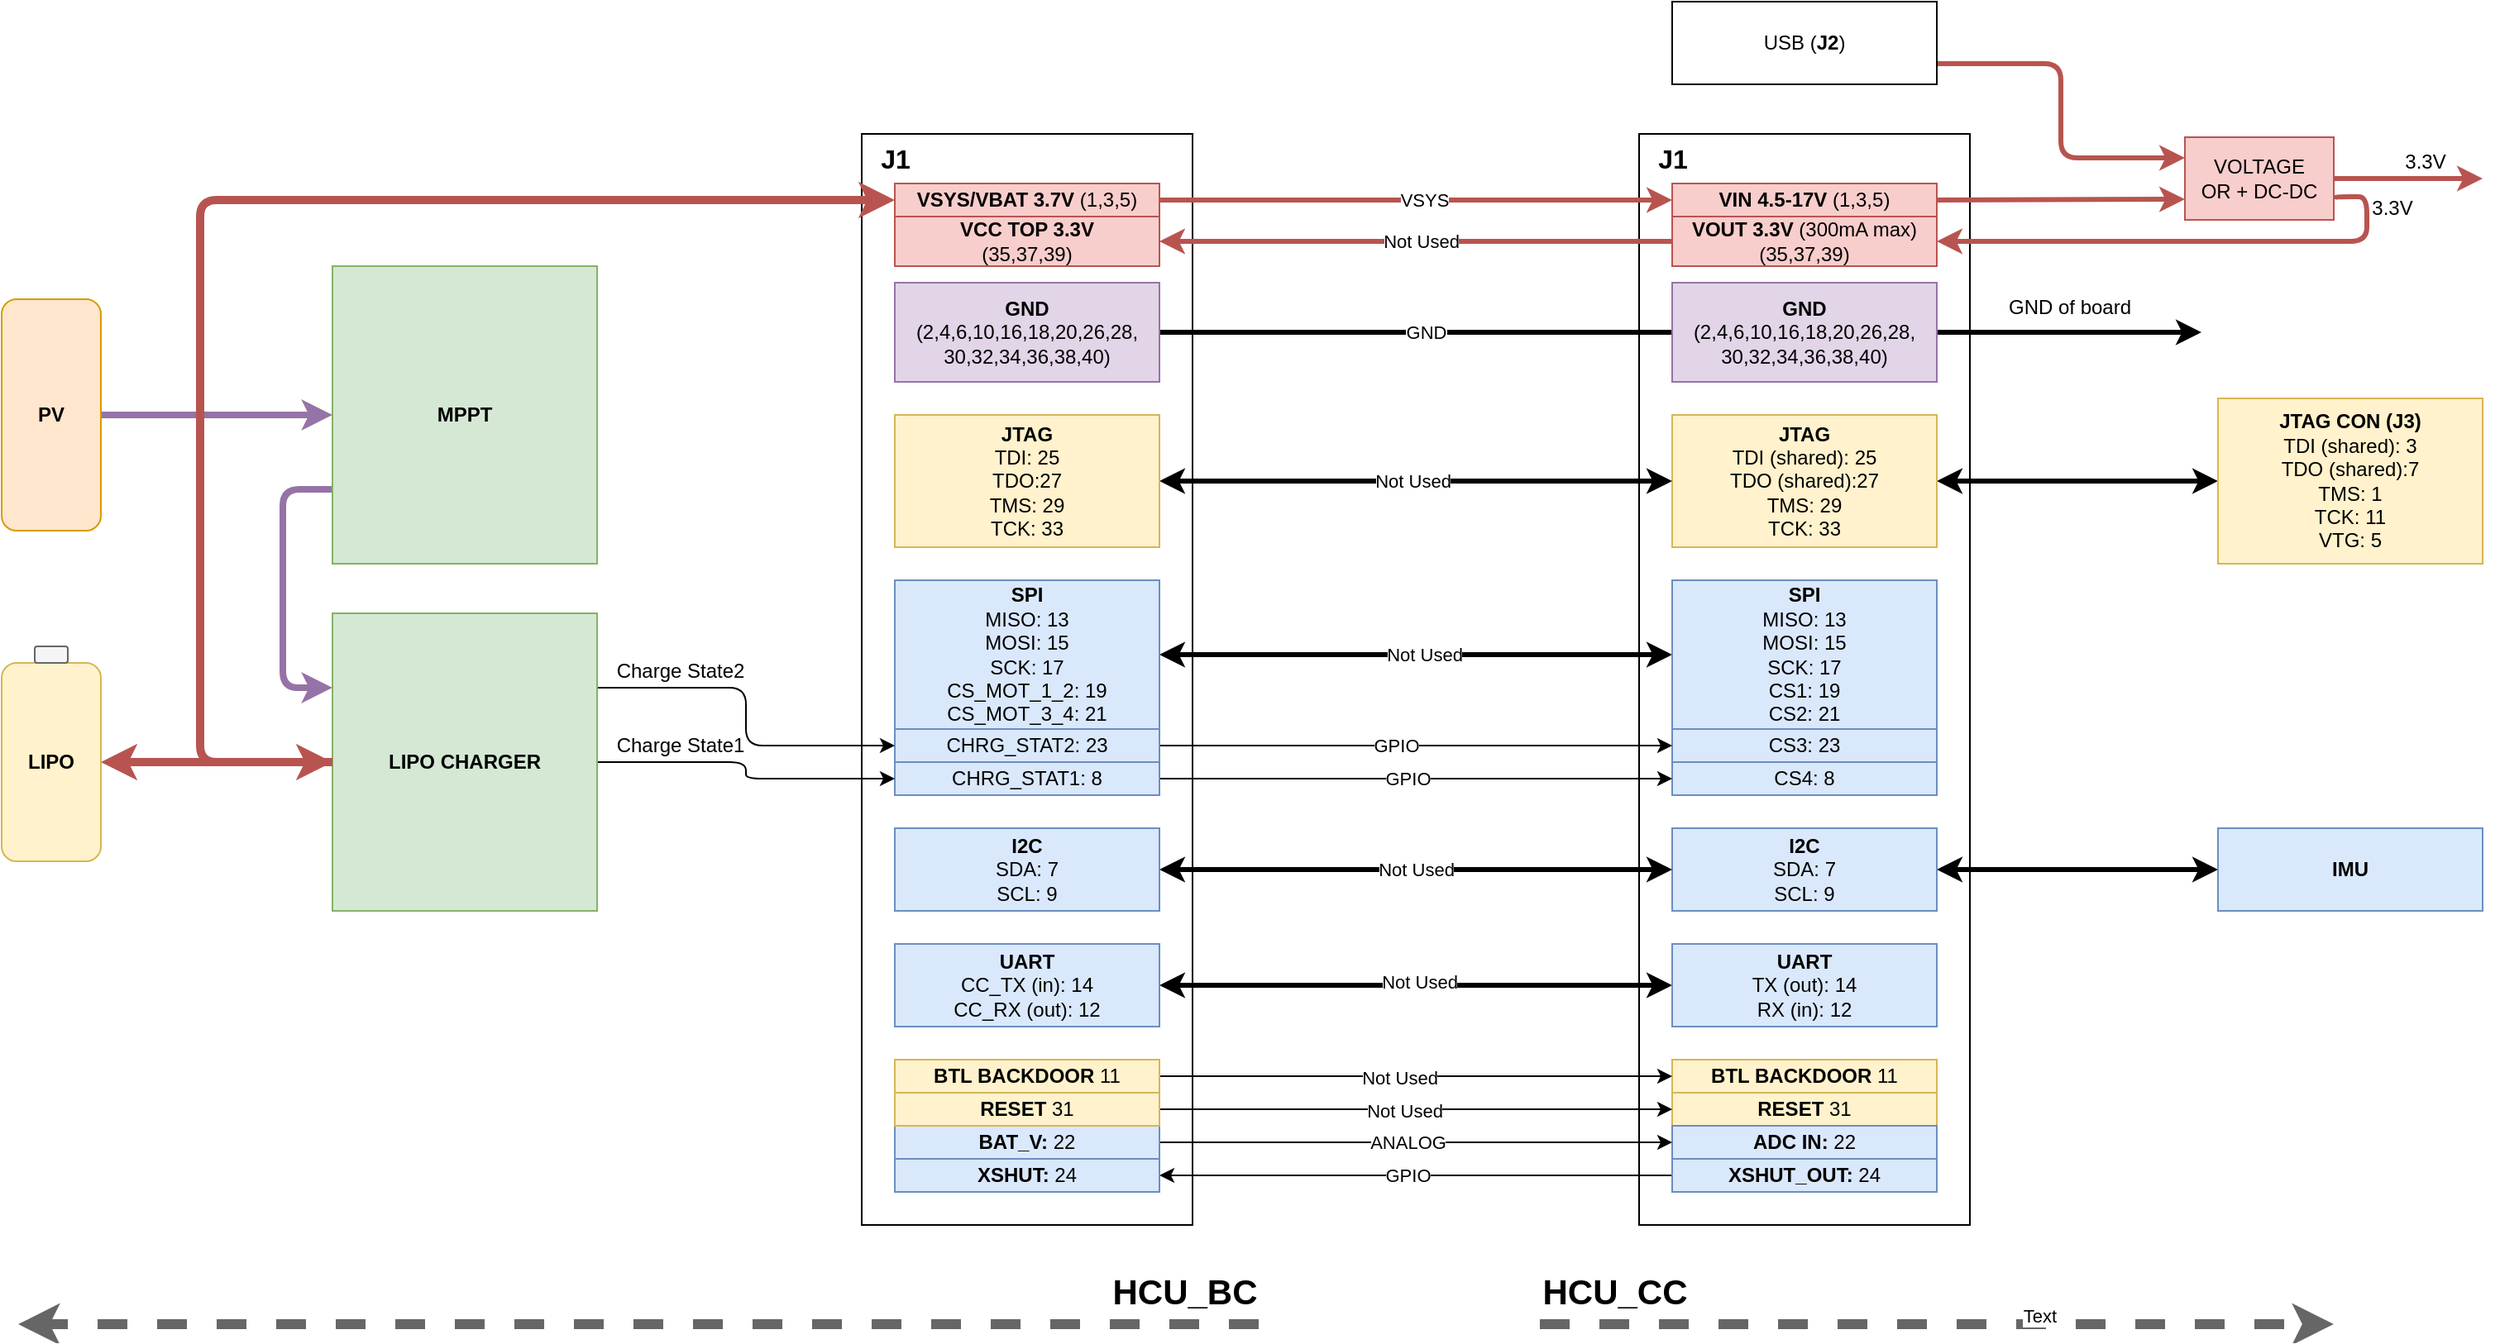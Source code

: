 <mxfile version="24.5.3" type="device">
  <diagram name="HCUCC-HCUBC" id="T5z2ARAD1wq3U_Uc1T8T">
    <mxGraphModel dx="3070" dy="1496" grid="1" gridSize="10" guides="1" tooltips="1" connect="1" arrows="1" fold="1" page="1" pageScale="1" pageWidth="850" pageHeight="1100" math="0" shadow="0">
      <root>
        <mxCell id="0" />
        <mxCell id="1" parent="0" />
        <mxCell id="5J5AWuTOcwmvuOkOpKkV-28" value="" style="rounded=0;whiteSpace=wrap;html=1;" parent="1" vertex="1">
          <mxGeometry x="-140" y="90" width="200" height="660" as="geometry" />
        </mxCell>
        <mxCell id="5J5AWuTOcwmvuOkOpKkV-1" value="" style="rounded=0;whiteSpace=wrap;html=1;" parent="1" vertex="1">
          <mxGeometry x="330" y="90" width="200" height="660" as="geometry" />
        </mxCell>
        <mxCell id="5J5AWuTOcwmvuOkOpKkV-6" style="edgeStyle=orthogonalEdgeStyle;rounded=0;orthogonalLoop=1;jettySize=auto;html=1;exitX=1;exitY=0.5;exitDx=0;exitDy=0;entryX=0;entryY=0.75;entryDx=0;entryDy=0;fillColor=#f8cecc;strokeColor=#b85450;strokeWidth=3;" parent="1" source="5J5AWuTOcwmvuOkOpKkV-2" target="5J5AWuTOcwmvuOkOpKkV-3" edge="1">
          <mxGeometry relative="1" as="geometry">
            <mxPoint x="630" y="140" as="targetPoint" />
            <Array as="points">
              <mxPoint x="660" y="130" />
            </Array>
          </mxGeometry>
        </mxCell>
        <mxCell id="5J5AWuTOcwmvuOkOpKkV-2" value="&lt;b&gt;VIN 4.5-17V&lt;/b&gt; (1,3,5)" style="rounded=0;whiteSpace=wrap;html=1;fillColor=#f8cecc;strokeColor=#b85450;" parent="1" vertex="1">
          <mxGeometry x="350" y="120" width="160" height="20" as="geometry" />
        </mxCell>
        <mxCell id="5J5AWuTOcwmvuOkOpKkV-7" style="edgeStyle=orthogonalEdgeStyle;rounded=0;orthogonalLoop=1;jettySize=auto;html=1;exitX=1;exitY=0.5;exitDx=0;exitDy=0;fillColor=#f8cecc;strokeColor=#b85450;strokeWidth=3;" parent="1" source="5J5AWuTOcwmvuOkOpKkV-3" edge="1">
          <mxGeometry relative="1" as="geometry">
            <mxPoint x="840" y="117" as="targetPoint" />
          </mxGeometry>
        </mxCell>
        <mxCell id="5J5AWuTOcwmvuOkOpKkV-9" style="edgeStyle=orthogonalEdgeStyle;rounded=1;orthogonalLoop=1;jettySize=auto;html=1;exitX=1;exitY=0.75;exitDx=0;exitDy=0;entryX=1;entryY=0.5;entryDx=0;entryDy=0;fillColor=#f8cecc;strokeColor=#b85450;strokeWidth=3;" parent="1" source="5J5AWuTOcwmvuOkOpKkV-3" target="5J5AWuTOcwmvuOkOpKkV-10" edge="1">
          <mxGeometry relative="1" as="geometry">
            <mxPoint x="660" y="180" as="targetPoint" />
            <Array as="points">
              <mxPoint x="770" y="128" />
              <mxPoint x="770" y="155" />
            </Array>
          </mxGeometry>
        </mxCell>
        <mxCell id="5J5AWuTOcwmvuOkOpKkV-3" value="VOLTAGE&lt;br&gt;OR + DC-DC" style="rounded=0;whiteSpace=wrap;html=1;fillColor=#f8cecc;strokeColor=#b85450;" parent="1" vertex="1">
          <mxGeometry x="660" y="92" width="90" height="50" as="geometry" />
        </mxCell>
        <mxCell id="5J5AWuTOcwmvuOkOpKkV-5" style="edgeStyle=orthogonalEdgeStyle;rounded=1;orthogonalLoop=1;jettySize=auto;html=1;exitX=1;exitY=0.75;exitDx=0;exitDy=0;entryX=0;entryY=0.25;entryDx=0;entryDy=0;fillColor=#f8cecc;strokeColor=#b85450;strokeWidth=3;" parent="1" source="5J5AWuTOcwmvuOkOpKkV-4" target="5J5AWuTOcwmvuOkOpKkV-3" edge="1">
          <mxGeometry relative="1" as="geometry" />
        </mxCell>
        <mxCell id="5J5AWuTOcwmvuOkOpKkV-4" value="USB (&lt;b&gt;J2&lt;/b&gt;)" style="rounded=0;whiteSpace=wrap;html=1;" parent="1" vertex="1">
          <mxGeometry x="350" y="10" width="160" height="50" as="geometry" />
        </mxCell>
        <mxCell id="5J5AWuTOcwmvuOkOpKkV-8" value="3.3V" style="text;html=1;align=center;verticalAlign=middle;resizable=0;points=[];autosize=1;strokeColor=none;fillColor=none;" parent="1" vertex="1">
          <mxGeometry x="780" y="92" width="50" height="30" as="geometry" />
        </mxCell>
        <mxCell id="5J5AWuTOcwmvuOkOpKkV-36" style="edgeStyle=orthogonalEdgeStyle;rounded=0;orthogonalLoop=1;jettySize=auto;html=1;exitX=0;exitY=0.5;exitDx=0;exitDy=0;entryX=1;entryY=0.5;entryDx=0;entryDy=0;fillColor=#f8cecc;strokeColor=#b85450;strokeWidth=3;" parent="1" source="5J5AWuTOcwmvuOkOpKkV-10" target="5J5AWuTOcwmvuOkOpKkV-31" edge="1">
          <mxGeometry relative="1" as="geometry" />
        </mxCell>
        <mxCell id="5J5AWuTOcwmvuOkOpKkV-40" value="Not Used" style="edgeLabel;html=1;align=center;verticalAlign=middle;resizable=0;points=[];" parent="5J5AWuTOcwmvuOkOpKkV-36" vertex="1" connectable="0">
          <mxGeometry x="-0.018" y="2" relative="1" as="geometry">
            <mxPoint y="-2" as="offset" />
          </mxGeometry>
        </mxCell>
        <mxCell id="5J5AWuTOcwmvuOkOpKkV-10" value="&lt;b&gt;VOUT 3.3V&lt;/b&gt; (300mA max)&lt;br&gt;(35,37,39)" style="rounded=0;whiteSpace=wrap;html=1;fillColor=#f8cecc;strokeColor=#b85450;" parent="1" vertex="1">
          <mxGeometry x="350" y="140" width="160" height="30" as="geometry" />
        </mxCell>
        <mxCell id="5J5AWuTOcwmvuOkOpKkV-11" value="3.3V" style="text;html=1;align=center;verticalAlign=middle;resizable=0;points=[];autosize=1;strokeColor=none;fillColor=none;" parent="1" vertex="1">
          <mxGeometry x="760" y="120" width="50" height="30" as="geometry" />
        </mxCell>
        <mxCell id="5J5AWuTOcwmvuOkOpKkV-13" style="edgeStyle=orthogonalEdgeStyle;rounded=0;orthogonalLoop=1;jettySize=auto;html=1;exitX=1;exitY=0.5;exitDx=0;exitDy=0;strokeWidth=3;" parent="1" source="5J5AWuTOcwmvuOkOpKkV-12" edge="1">
          <mxGeometry relative="1" as="geometry">
            <mxPoint x="670" y="210" as="targetPoint" />
          </mxGeometry>
        </mxCell>
        <mxCell id="5J5AWuTOcwmvuOkOpKkV-42" style="edgeStyle=orthogonalEdgeStyle;rounded=0;orthogonalLoop=1;jettySize=auto;html=1;exitX=0;exitY=0.5;exitDx=0;exitDy=0;entryX=1;entryY=0.5;entryDx=0;entryDy=0;endArrow=none;endFill=0;strokeWidth=3;" parent="1" source="5J5AWuTOcwmvuOkOpKkV-12" target="5J5AWuTOcwmvuOkOpKkV-41" edge="1">
          <mxGeometry relative="1" as="geometry" />
        </mxCell>
        <mxCell id="5J5AWuTOcwmvuOkOpKkV-43" value="GND" style="edgeLabel;html=1;align=center;verticalAlign=middle;resizable=0;points=[];" parent="5J5AWuTOcwmvuOkOpKkV-42" vertex="1" connectable="0">
          <mxGeometry x="0.274" y="-4" relative="1" as="geometry">
            <mxPoint x="48" y="4" as="offset" />
          </mxGeometry>
        </mxCell>
        <mxCell id="5J5AWuTOcwmvuOkOpKkV-12" value="&lt;b&gt;GND&lt;/b&gt;&lt;br&gt;(2,4,6,10,16,18,20,26,28,&lt;br&gt;30,32,34,36,38,40)" style="rounded=0;whiteSpace=wrap;html=1;fillColor=#e1d5e7;strokeColor=#9673a6;" parent="1" vertex="1">
          <mxGeometry x="350" y="180" width="160" height="60" as="geometry" />
        </mxCell>
        <mxCell id="5J5AWuTOcwmvuOkOpKkV-14" value="GND of board" style="text;html=1;align=center;verticalAlign=middle;resizable=0;points=[];autosize=1;strokeColor=none;fillColor=none;" parent="1" vertex="1">
          <mxGeometry x="540" y="180" width="100" height="30" as="geometry" />
        </mxCell>
        <mxCell id="5J5AWuTOcwmvuOkOpKkV-25" style="edgeStyle=orthogonalEdgeStyle;rounded=0;orthogonalLoop=1;jettySize=auto;html=1;exitX=1;exitY=0.5;exitDx=0;exitDy=0;entryX=0;entryY=0.5;entryDx=0;entryDy=0;startArrow=classic;startFill=1;strokeWidth=3;" parent="1" source="5J5AWuTOcwmvuOkOpKkV-15" target="5J5AWuTOcwmvuOkOpKkV-23" edge="1">
          <mxGeometry relative="1" as="geometry" />
        </mxCell>
        <mxCell id="5J5AWuTOcwmvuOkOpKkV-15" value="&lt;b&gt;JTAG&lt;/b&gt;&lt;br&gt;TDI (shared): 25&lt;br&gt;TDO (shared):27&lt;br&gt;TMS: 29&lt;br&gt;TCK: 33" style="rounded=0;whiteSpace=wrap;html=1;fillColor=#fff2cc;strokeColor=#d6b656;" parent="1" vertex="1">
          <mxGeometry x="350" y="260" width="160" height="80" as="geometry" />
        </mxCell>
        <mxCell id="5J5AWuTOcwmvuOkOpKkV-51" style="edgeStyle=orthogonalEdgeStyle;rounded=0;orthogonalLoop=1;jettySize=auto;html=1;exitX=0;exitY=0.5;exitDx=0;exitDy=0;entryX=1;entryY=0.5;entryDx=0;entryDy=0;startArrow=classic;startFill=1;strokeWidth=3;" parent="1" source="5J5AWuTOcwmvuOkOpKkV-16" target="5J5AWuTOcwmvuOkOpKkV-47" edge="1">
          <mxGeometry relative="1" as="geometry" />
        </mxCell>
        <mxCell id="W7AmAQE3_NizHvJbt0U--8" value="Not Used" style="edgeLabel;html=1;align=center;verticalAlign=middle;resizable=0;points=[];" vertex="1" connectable="0" parent="5J5AWuTOcwmvuOkOpKkV-51">
          <mxGeometry x="-0.03" y="-4" relative="1" as="geometry">
            <mxPoint y="4" as="offset" />
          </mxGeometry>
        </mxCell>
        <mxCell id="5J5AWuTOcwmvuOkOpKkV-16" value="&lt;b&gt;SPI&lt;/b&gt;&lt;br&gt;MISO: 13&lt;br&gt;MOSI: 15&lt;br&gt;SCK: 17&lt;br&gt;CS1: 19&lt;br&gt;CS2: 21" style="rounded=0;whiteSpace=wrap;html=1;fillColor=#dae8fc;strokeColor=#6c8ebf;" parent="1" vertex="1">
          <mxGeometry x="350" y="360" width="160" height="90" as="geometry" />
        </mxCell>
        <mxCell id="5J5AWuTOcwmvuOkOpKkV-78" style="edgeStyle=orthogonalEdgeStyle;rounded=0;orthogonalLoop=1;jettySize=auto;html=1;exitX=1;exitY=0.5;exitDx=0;exitDy=0;entryX=0;entryY=0.5;entryDx=0;entryDy=0;startArrow=classic;startFill=1;strokeWidth=3;" parent="1" source="5J5AWuTOcwmvuOkOpKkV-17" target="5J5AWuTOcwmvuOkOpKkV-77" edge="1">
          <mxGeometry relative="1" as="geometry" />
        </mxCell>
        <mxCell id="5J5AWuTOcwmvuOkOpKkV-17" value="&lt;b&gt;I2C&lt;/b&gt;&lt;br&gt;SDA: 7&lt;br&gt;SCL: 9" style="rounded=0;whiteSpace=wrap;html=1;fillColor=#dae8fc;strokeColor=#6c8ebf;" parent="1" vertex="1">
          <mxGeometry x="350" y="510" width="160" height="50" as="geometry" />
        </mxCell>
        <mxCell id="5J5AWuTOcwmvuOkOpKkV-72" style="edgeStyle=orthogonalEdgeStyle;rounded=0;orthogonalLoop=1;jettySize=auto;html=1;exitX=0;exitY=0.5;exitDx=0;exitDy=0;entryX=1;entryY=0.5;entryDx=0;entryDy=0;startArrow=classic;startFill=1;strokeWidth=3;" parent="1" source="5J5AWuTOcwmvuOkOpKkV-18" target="5J5AWuTOcwmvuOkOpKkV-71" edge="1">
          <mxGeometry relative="1" as="geometry" />
        </mxCell>
        <mxCell id="W7AmAQE3_NizHvJbt0U--14" value="Not Used" style="edgeLabel;html=1;align=center;verticalAlign=middle;resizable=0;points=[];" vertex="1" connectable="0" parent="5J5AWuTOcwmvuOkOpKkV-72">
          <mxGeometry x="-0.013" y="-2" relative="1" as="geometry">
            <mxPoint as="offset" />
          </mxGeometry>
        </mxCell>
        <mxCell id="5J5AWuTOcwmvuOkOpKkV-18" value="&lt;b&gt;UART&lt;/b&gt;&lt;br&gt;TX (out): 14&lt;br&gt;RX (in): 12" style="rounded=0;whiteSpace=wrap;html=1;fillColor=#dae8fc;strokeColor=#6c8ebf;" parent="1" vertex="1">
          <mxGeometry x="350" y="580" width="160" height="50" as="geometry" />
        </mxCell>
        <mxCell id="5J5AWuTOcwmvuOkOpKkV-19" value="&lt;b&gt;BTL BACKDOOR&lt;/b&gt; 11" style="rounded=0;whiteSpace=wrap;html=1;fillColor=#fff2cc;strokeColor=#d6b656;" parent="1" vertex="1">
          <mxGeometry x="350" y="650" width="160" height="20" as="geometry" />
        </mxCell>
        <mxCell id="5J5AWuTOcwmvuOkOpKkV-20" value="&lt;b&gt;RESET&lt;/b&gt; 31" style="rounded=0;whiteSpace=wrap;html=1;fillColor=#fff2cc;strokeColor=#d6b656;" parent="1" vertex="1">
          <mxGeometry x="350" y="670" width="160" height="20" as="geometry" />
        </mxCell>
        <mxCell id="5J5AWuTOcwmvuOkOpKkV-21" value="&lt;b&gt;ADC IN: &lt;/b&gt;22" style="rounded=0;whiteSpace=wrap;html=1;fillColor=#dae8fc;strokeColor=#6c8ebf;" parent="1" vertex="1">
          <mxGeometry x="350" y="690" width="160" height="20" as="geometry" />
        </mxCell>
        <mxCell id="5J5AWuTOcwmvuOkOpKkV-63" style="edgeStyle=orthogonalEdgeStyle;rounded=0;orthogonalLoop=1;jettySize=auto;html=1;exitX=0;exitY=0.5;exitDx=0;exitDy=0;entryX=1;entryY=0.5;entryDx=0;entryDy=0;" parent="1" source="5J5AWuTOcwmvuOkOpKkV-22" target="5J5AWuTOcwmvuOkOpKkV-59" edge="1">
          <mxGeometry relative="1" as="geometry" />
        </mxCell>
        <mxCell id="W7AmAQE3_NizHvJbt0U--7" value="GPIO" style="edgeLabel;html=1;align=center;verticalAlign=middle;resizable=0;points=[];" vertex="1" connectable="0" parent="5J5AWuTOcwmvuOkOpKkV-63">
          <mxGeometry x="-0.058" y="1" relative="1" as="geometry">
            <mxPoint x="-14" y="-1" as="offset" />
          </mxGeometry>
        </mxCell>
        <mxCell id="5J5AWuTOcwmvuOkOpKkV-22" value="&lt;b&gt;XSHUT_OUT: &lt;/b&gt;24" style="rounded=0;whiteSpace=wrap;html=1;fillColor=#dae8fc;strokeColor=#6c8ebf;" parent="1" vertex="1">
          <mxGeometry x="350" y="710" width="160" height="20" as="geometry" />
        </mxCell>
        <mxCell id="5J5AWuTOcwmvuOkOpKkV-23" value="&lt;b&gt;JTAG CON (J3)&lt;/b&gt;&lt;br&gt;TDI (shared): 3&lt;br&gt;TDO (shared):7&lt;br&gt;TMS: 1&lt;br&gt;TCK: 11&lt;br&gt;VTG: 5" style="rounded=0;whiteSpace=wrap;html=1;fillColor=#fff2cc;strokeColor=#d6b656;" parent="1" vertex="1">
          <mxGeometry x="680" y="250" width="160" height="100" as="geometry" />
        </mxCell>
        <mxCell id="5J5AWuTOcwmvuOkOpKkV-24" value="J1" style="text;html=1;align=center;verticalAlign=middle;resizable=0;points=[];autosize=1;strokeColor=none;fillColor=none;fontStyle=1;fontSize=16;" parent="1" vertex="1">
          <mxGeometry x="330" y="90" width="40" height="30" as="geometry" />
        </mxCell>
        <mxCell id="5J5AWuTOcwmvuOkOpKkV-29" value="J1" style="text;html=1;align=center;verticalAlign=middle;resizable=0;points=[];autosize=1;strokeColor=none;fillColor=none;fontStyle=1;fontSize=16;" parent="1" vertex="1">
          <mxGeometry x="-140" y="90" width="40" height="30" as="geometry" />
        </mxCell>
        <mxCell id="5J5AWuTOcwmvuOkOpKkV-34" style="edgeStyle=orthogonalEdgeStyle;rounded=0;orthogonalLoop=1;jettySize=auto;html=1;exitX=1;exitY=0.5;exitDx=0;exitDy=0;entryX=0;entryY=0.5;entryDx=0;entryDy=0;fillColor=#f8cecc;strokeColor=#b85450;strokeWidth=3;" parent="1" source="5J5AWuTOcwmvuOkOpKkV-30" target="5J5AWuTOcwmvuOkOpKkV-2" edge="1">
          <mxGeometry relative="1" as="geometry" />
        </mxCell>
        <mxCell id="5J5AWuTOcwmvuOkOpKkV-39" value="VSYS" style="edgeLabel;html=1;align=center;verticalAlign=middle;resizable=0;points=[];" parent="5J5AWuTOcwmvuOkOpKkV-34" vertex="1" connectable="0">
          <mxGeometry x="0.113" y="4" relative="1" as="geometry">
            <mxPoint x="-13" y="4" as="offset" />
          </mxGeometry>
        </mxCell>
        <mxCell id="5J5AWuTOcwmvuOkOpKkV-30" value="&lt;b&gt;VSYS/VBAT 3.7V&lt;/b&gt; (1,3,5)" style="rounded=0;whiteSpace=wrap;html=1;fillColor=#f8cecc;strokeColor=#b85450;" parent="1" vertex="1">
          <mxGeometry x="-120" y="120" width="160" height="20" as="geometry" />
        </mxCell>
        <mxCell id="5J5AWuTOcwmvuOkOpKkV-31" value="&lt;b&gt;VCC TOP 3.3V&lt;/b&gt;&lt;br&gt;(35,37,39)" style="rounded=0;whiteSpace=wrap;html=1;fillColor=#f8cecc;strokeColor=#b85450;" parent="1" vertex="1">
          <mxGeometry x="-120" y="140" width="160" height="30" as="geometry" />
        </mxCell>
        <mxCell id="5J5AWuTOcwmvuOkOpKkV-41" value="&lt;b&gt;GND&lt;/b&gt;&lt;br&gt;(2,4,6,10,16,18,20,26,28,&lt;br&gt;30,32,34,36,38,40)" style="rounded=0;whiteSpace=wrap;html=1;fillColor=#e1d5e7;strokeColor=#9673a6;" parent="1" vertex="1">
          <mxGeometry x="-120" y="180" width="160" height="60" as="geometry" />
        </mxCell>
        <mxCell id="5J5AWuTOcwmvuOkOpKkV-45" style="edgeStyle=orthogonalEdgeStyle;rounded=0;orthogonalLoop=1;jettySize=auto;html=1;exitX=1;exitY=0.5;exitDx=0;exitDy=0;entryX=0;entryY=0.5;entryDx=0;entryDy=0;startArrow=classic;startFill=1;strokeWidth=3;" parent="1" source="5J5AWuTOcwmvuOkOpKkV-44" target="5J5AWuTOcwmvuOkOpKkV-15" edge="1">
          <mxGeometry relative="1" as="geometry" />
        </mxCell>
        <mxCell id="5J5AWuTOcwmvuOkOpKkV-70" value="Not Used" style="edgeLabel;html=1;align=center;verticalAlign=middle;resizable=0;points=[];" parent="5J5AWuTOcwmvuOkOpKkV-45" vertex="1" connectable="0">
          <mxGeometry x="-0.016" relative="1" as="geometry">
            <mxPoint as="offset" />
          </mxGeometry>
        </mxCell>
        <mxCell id="5J5AWuTOcwmvuOkOpKkV-44" value="&lt;b&gt;JTAG&lt;/b&gt;&lt;br&gt;TDI: 25&lt;br&gt;TDO:27&lt;br&gt;TMS: 29&lt;br&gt;TCK: 33" style="rounded=0;whiteSpace=wrap;html=1;fillColor=#fff2cc;strokeColor=#d6b656;" parent="1" vertex="1">
          <mxGeometry x="-120" y="260" width="160" height="80" as="geometry" />
        </mxCell>
        <mxCell id="5J5AWuTOcwmvuOkOpKkV-47" value="&lt;b&gt;SPI&lt;/b&gt;&lt;br&gt;MISO: 13&lt;br&gt;MOSI: 15&lt;br&gt;SCK: 17&lt;br&gt;CS_MOT_1_2: 19&lt;br&gt;CS_MOT_3_4: 21" style="rounded=0;whiteSpace=wrap;html=1;fillColor=#dae8fc;strokeColor=#6c8ebf;" parent="1" vertex="1">
          <mxGeometry x="-120" y="360" width="160" height="90" as="geometry" />
        </mxCell>
        <mxCell id="5J5AWuTOcwmvuOkOpKkV-49" value="CS3: 23" style="rounded=0;whiteSpace=wrap;html=1;fillColor=#dae8fc;strokeColor=#6c8ebf;" parent="1" vertex="1">
          <mxGeometry x="350" y="450" width="160" height="20" as="geometry" />
        </mxCell>
        <mxCell id="5J5AWuTOcwmvuOkOpKkV-50" value="CS4: 8" style="rounded=0;whiteSpace=wrap;html=1;fillColor=#dae8fc;strokeColor=#6c8ebf;" parent="1" vertex="1">
          <mxGeometry x="350" y="470" width="160" height="20" as="geometry" />
        </mxCell>
        <mxCell id="5J5AWuTOcwmvuOkOpKkV-54" style="edgeStyle=orthogonalEdgeStyle;rounded=0;orthogonalLoop=1;jettySize=auto;html=1;exitX=1;exitY=0.5;exitDx=0;exitDy=0;entryX=0;entryY=0.5;entryDx=0;entryDy=0;" parent="1" source="5J5AWuTOcwmvuOkOpKkV-52" target="5J5AWuTOcwmvuOkOpKkV-49" edge="1">
          <mxGeometry relative="1" as="geometry" />
        </mxCell>
        <mxCell id="5J5AWuTOcwmvuOkOpKkV-67" value="GPIO" style="edgeLabel;html=1;align=center;verticalAlign=middle;resizable=0;points=[];" parent="5J5AWuTOcwmvuOkOpKkV-54" vertex="1" connectable="0">
          <mxGeometry x="-0.077" y="-3" relative="1" as="geometry">
            <mxPoint y="-3" as="offset" />
          </mxGeometry>
        </mxCell>
        <mxCell id="5J5AWuTOcwmvuOkOpKkV-52" value="CHRG_STAT2: 23" style="rounded=0;whiteSpace=wrap;html=1;fillColor=#dae8fc;strokeColor=#6c8ebf;" parent="1" vertex="1">
          <mxGeometry x="-120" y="450" width="160" height="20" as="geometry" />
        </mxCell>
        <mxCell id="5J5AWuTOcwmvuOkOpKkV-55" style="edgeStyle=orthogonalEdgeStyle;rounded=0;orthogonalLoop=1;jettySize=auto;html=1;exitX=1;exitY=0.5;exitDx=0;exitDy=0;entryX=0;entryY=0.5;entryDx=0;entryDy=0;" parent="1" source="5J5AWuTOcwmvuOkOpKkV-53" target="5J5AWuTOcwmvuOkOpKkV-50" edge="1">
          <mxGeometry relative="1" as="geometry" />
        </mxCell>
        <mxCell id="5J5AWuTOcwmvuOkOpKkV-69" value="GPIO" style="edgeLabel;html=1;align=center;verticalAlign=middle;resizable=0;points=[];" parent="5J5AWuTOcwmvuOkOpKkV-55" vertex="1" connectable="0">
          <mxGeometry x="-0.124" y="1" relative="1" as="geometry">
            <mxPoint x="14" y="1" as="offset" />
          </mxGeometry>
        </mxCell>
        <mxCell id="5J5AWuTOcwmvuOkOpKkV-53" value="CHRG_STAT1: 8" style="rounded=0;whiteSpace=wrap;html=1;fillColor=#dae8fc;strokeColor=#6c8ebf;" parent="1" vertex="1">
          <mxGeometry x="-120" y="470" width="160" height="20" as="geometry" />
        </mxCell>
        <mxCell id="5J5AWuTOcwmvuOkOpKkV-57" style="edgeStyle=orthogonalEdgeStyle;rounded=0;orthogonalLoop=1;jettySize=auto;html=1;exitX=1;exitY=0.5;exitDx=0;exitDy=0;entryX=0;entryY=0.5;entryDx=0;entryDy=0;startArrow=classic;startFill=1;strokeWidth=3;" parent="1" source="5J5AWuTOcwmvuOkOpKkV-56" target="5J5AWuTOcwmvuOkOpKkV-17" edge="1">
          <mxGeometry relative="1" as="geometry" />
        </mxCell>
        <mxCell id="W7AmAQE3_NizHvJbt0U--13" value="Not Used" style="edgeLabel;html=1;align=center;verticalAlign=middle;resizable=0;points=[];" vertex="1" connectable="0" parent="5J5AWuTOcwmvuOkOpKkV-57">
          <mxGeometry x="-0.004" relative="1" as="geometry">
            <mxPoint as="offset" />
          </mxGeometry>
        </mxCell>
        <mxCell id="5J5AWuTOcwmvuOkOpKkV-56" value="&lt;b&gt;I2C&lt;/b&gt;&lt;br&gt;SDA: 7&lt;br&gt;SCL: 9" style="rounded=0;whiteSpace=wrap;html=1;fillColor=#dae8fc;strokeColor=#6c8ebf;" parent="1" vertex="1">
          <mxGeometry x="-120" y="510" width="160" height="50" as="geometry" />
        </mxCell>
        <mxCell id="5J5AWuTOcwmvuOkOpKkV-62" style="edgeStyle=orthogonalEdgeStyle;rounded=0;orthogonalLoop=1;jettySize=auto;html=1;exitX=1;exitY=0.5;exitDx=0;exitDy=0;entryX=0;entryY=0.5;entryDx=0;entryDy=0;" parent="1" source="5J5AWuTOcwmvuOkOpKkV-58" target="5J5AWuTOcwmvuOkOpKkV-21" edge="1">
          <mxGeometry relative="1" as="geometry" />
        </mxCell>
        <mxCell id="W7AmAQE3_NizHvJbt0U--6" value="ANALOG" style="edgeLabel;html=1;align=center;verticalAlign=middle;resizable=0;points=[];" vertex="1" connectable="0" parent="5J5AWuTOcwmvuOkOpKkV-62">
          <mxGeometry x="-0.032" y="-3" relative="1" as="geometry">
            <mxPoint y="-3" as="offset" />
          </mxGeometry>
        </mxCell>
        <mxCell id="5J5AWuTOcwmvuOkOpKkV-58" value="&lt;b&gt;BAT_V: &lt;/b&gt;22" style="rounded=0;whiteSpace=wrap;html=1;fillColor=#dae8fc;strokeColor=#6c8ebf;" parent="1" vertex="1">
          <mxGeometry x="-120" y="690" width="160" height="20" as="geometry" />
        </mxCell>
        <mxCell id="5J5AWuTOcwmvuOkOpKkV-59" value="&lt;b&gt;XSHUT: &lt;/b&gt;24" style="rounded=0;whiteSpace=wrap;html=1;fillColor=#dae8fc;strokeColor=#6c8ebf;" parent="1" vertex="1">
          <mxGeometry x="-120" y="710" width="160" height="20" as="geometry" />
        </mxCell>
        <mxCell id="5J5AWuTOcwmvuOkOpKkV-71" value="&lt;b&gt;UART&lt;/b&gt;&lt;br&gt;CC_TX (in): 14&lt;br&gt;CC_RX (out): 12" style="rounded=0;whiteSpace=wrap;html=1;fillColor=#dae8fc;strokeColor=#6c8ebf;" parent="1" vertex="1">
          <mxGeometry x="-120" y="580" width="160" height="50" as="geometry" />
        </mxCell>
        <mxCell id="5J5AWuTOcwmvuOkOpKkV-74" style="edgeStyle=orthogonalEdgeStyle;rounded=0;orthogonalLoop=1;jettySize=auto;html=1;exitX=1;exitY=0.5;exitDx=0;exitDy=0;entryX=0;entryY=0.5;entryDx=0;entryDy=0;" parent="1" source="5J5AWuTOcwmvuOkOpKkV-73" target="5J5AWuTOcwmvuOkOpKkV-19" edge="1">
          <mxGeometry relative="1" as="geometry" />
        </mxCell>
        <mxCell id="W7AmAQE3_NizHvJbt0U--10" value="Not Used" style="edgeLabel;html=1;align=center;verticalAlign=middle;resizable=0;points=[];" vertex="1" connectable="0" parent="5J5AWuTOcwmvuOkOpKkV-74">
          <mxGeometry x="-0.066" y="-1" relative="1" as="geometry">
            <mxPoint as="offset" />
          </mxGeometry>
        </mxCell>
        <mxCell id="5J5AWuTOcwmvuOkOpKkV-73" value="&lt;b&gt;BTL BACKDOOR&lt;/b&gt; 11" style="rounded=0;whiteSpace=wrap;html=1;fillColor=#fff2cc;strokeColor=#d6b656;" parent="1" vertex="1">
          <mxGeometry x="-120" y="650" width="160" height="20" as="geometry" />
        </mxCell>
        <mxCell id="5J5AWuTOcwmvuOkOpKkV-76" style="edgeStyle=orthogonalEdgeStyle;rounded=0;orthogonalLoop=1;jettySize=auto;html=1;exitX=1;exitY=0.5;exitDx=0;exitDy=0;entryX=0;entryY=0.5;entryDx=0;entryDy=0;" parent="1" source="5J5AWuTOcwmvuOkOpKkV-75" target="5J5AWuTOcwmvuOkOpKkV-20" edge="1">
          <mxGeometry relative="1" as="geometry" />
        </mxCell>
        <mxCell id="W7AmAQE3_NizHvJbt0U--11" value="Not Used" style="edgeLabel;html=1;align=center;verticalAlign=middle;resizable=0;points=[];" vertex="1" connectable="0" parent="5J5AWuTOcwmvuOkOpKkV-76">
          <mxGeometry x="-0.049" y="-1" relative="1" as="geometry">
            <mxPoint as="offset" />
          </mxGeometry>
        </mxCell>
        <mxCell id="5J5AWuTOcwmvuOkOpKkV-75" value="&lt;b&gt;RESET&lt;/b&gt; 31" style="rounded=0;whiteSpace=wrap;html=1;fillColor=#fff2cc;strokeColor=#d6b656;" parent="1" vertex="1">
          <mxGeometry x="-120" y="670" width="160" height="20" as="geometry" />
        </mxCell>
        <mxCell id="5J5AWuTOcwmvuOkOpKkV-77" value="&lt;b&gt;IMU&lt;/b&gt;" style="rounded=0;whiteSpace=wrap;html=1;fillColor=#dae8fc;strokeColor=#6c8ebf;" parent="1" vertex="1">
          <mxGeometry x="680" y="510" width="160" height="50" as="geometry" />
        </mxCell>
        <mxCell id="W7AmAQE3_NizHvJbt0U--22" style="edgeStyle=orthogonalEdgeStyle;rounded=1;orthogonalLoop=1;jettySize=auto;html=1;exitX=0;exitY=0.75;exitDx=0;exitDy=0;entryX=0;entryY=0.25;entryDx=0;entryDy=0;fillColor=#e1d5e7;strokeColor=#9673a6;strokeWidth=4;curved=0;" edge="1" parent="1" source="5J5AWuTOcwmvuOkOpKkV-87" target="W7AmAQE3_NizHvJbt0U--1">
          <mxGeometry relative="1" as="geometry">
            <Array as="points">
              <mxPoint x="-490" y="305" />
              <mxPoint x="-490" y="425" />
            </Array>
          </mxGeometry>
        </mxCell>
        <mxCell id="5J5AWuTOcwmvuOkOpKkV-87" value="&lt;b&gt;MPPT&lt;/b&gt;" style="rounded=0;whiteSpace=wrap;html=1;fillColor=#d5e8d4;strokeColor=#82b366;" parent="1" vertex="1">
          <mxGeometry x="-460" y="170" width="160" height="180" as="geometry" />
        </mxCell>
        <mxCell id="W7AmAQE3_NizHvJbt0U--2" style="edgeStyle=orthogonalEdgeStyle;rounded=1;orthogonalLoop=1;jettySize=auto;html=1;exitX=1;exitY=0.25;exitDx=0;exitDy=0;entryX=0;entryY=0.5;entryDx=0;entryDy=0;curved=0;" edge="1" parent="1" source="W7AmAQE3_NizHvJbt0U--1" target="5J5AWuTOcwmvuOkOpKkV-52">
          <mxGeometry relative="1" as="geometry" />
        </mxCell>
        <mxCell id="W7AmAQE3_NizHvJbt0U--4" style="edgeStyle=orthogonalEdgeStyle;rounded=1;orthogonalLoop=1;jettySize=auto;html=1;exitX=1;exitY=0.5;exitDx=0;exitDy=0;entryX=0;entryY=0.5;entryDx=0;entryDy=0;curved=0;" edge="1" parent="1" source="W7AmAQE3_NizHvJbt0U--1" target="5J5AWuTOcwmvuOkOpKkV-53">
          <mxGeometry relative="1" as="geometry" />
        </mxCell>
        <mxCell id="W7AmAQE3_NizHvJbt0U--19" style="edgeStyle=orthogonalEdgeStyle;rounded=1;orthogonalLoop=1;jettySize=auto;html=1;exitX=0;exitY=0.5;exitDx=0;exitDy=0;entryX=1;entryY=0.5;entryDx=0;entryDy=0;startArrow=classic;startFill=1;fillColor=#f8cecc;strokeColor=#b85450;strokeWidth=5;curved=0;" edge="1" parent="1" source="W7AmAQE3_NizHvJbt0U--1" target="W7AmAQE3_NizHvJbt0U--16">
          <mxGeometry relative="1" as="geometry" />
        </mxCell>
        <mxCell id="W7AmAQE3_NizHvJbt0U--1" value="&lt;b&gt;LIPO CHARGER&lt;/b&gt;" style="rounded=0;whiteSpace=wrap;html=1;fillColor=#d5e8d4;strokeColor=#82b366;" vertex="1" parent="1">
          <mxGeometry x="-460" y="380" width="160" height="180" as="geometry" />
        </mxCell>
        <mxCell id="W7AmAQE3_NizHvJbt0U--3" value="Charge State2" style="text;html=1;align=center;verticalAlign=middle;resizable=0;points=[];autosize=1;strokeColor=none;fillColor=none;" vertex="1" parent="1">
          <mxGeometry x="-300" y="400" width="100" height="30" as="geometry" />
        </mxCell>
        <mxCell id="W7AmAQE3_NizHvJbt0U--5" value="Charge State1" style="text;html=1;align=center;verticalAlign=middle;resizable=0;points=[];autosize=1;strokeColor=none;fillColor=none;" vertex="1" parent="1">
          <mxGeometry x="-300" y="445" width="100" height="30" as="geometry" />
        </mxCell>
        <mxCell id="W7AmAQE3_NizHvJbt0U--18" value="" style="group;fontStyle=1" vertex="1" connectable="0" parent="1">
          <mxGeometry x="-660" y="400" width="60" height="130" as="geometry" />
        </mxCell>
        <mxCell id="W7AmAQE3_NizHvJbt0U--16" value="&lt;b&gt;LIPO&lt;/b&gt;" style="rounded=1;whiteSpace=wrap;html=1;fillColor=#fff2cc;strokeColor=#d6b656;" vertex="1" parent="W7AmAQE3_NizHvJbt0U--18">
          <mxGeometry y="10" width="60" height="120" as="geometry" />
        </mxCell>
        <mxCell id="W7AmAQE3_NizHvJbt0U--17" value="" style="rounded=1;whiteSpace=wrap;html=1;fillColor=#f5f5f5;fontColor=#333333;strokeColor=#666666;" vertex="1" parent="W7AmAQE3_NizHvJbt0U--18">
          <mxGeometry x="20" width="20" height="10" as="geometry" />
        </mxCell>
        <mxCell id="W7AmAQE3_NizHvJbt0U--21" style="edgeStyle=orthogonalEdgeStyle;rounded=0;orthogonalLoop=1;jettySize=auto;html=1;exitX=1;exitY=0.5;exitDx=0;exitDy=0;entryX=0;entryY=0.5;entryDx=0;entryDy=0;fillColor=#e1d5e7;strokeColor=#9673a6;strokeWidth=4;" edge="1" parent="1" source="W7AmAQE3_NizHvJbt0U--20" target="5J5AWuTOcwmvuOkOpKkV-87">
          <mxGeometry relative="1" as="geometry" />
        </mxCell>
        <mxCell id="W7AmAQE3_NizHvJbt0U--20" value="PV" style="rounded=1;whiteSpace=wrap;html=1;fillColor=#ffe6cc;strokeColor=#d79b00;fontStyle=1" vertex="1" parent="1">
          <mxGeometry x="-660" y="190" width="60" height="140" as="geometry" />
        </mxCell>
        <mxCell id="W7AmAQE3_NizHvJbt0U--23" style="edgeStyle=orthogonalEdgeStyle;rounded=1;orthogonalLoop=1;jettySize=auto;html=1;exitX=0;exitY=0.5;exitDx=0;exitDy=0;entryX=0;entryY=0.5;entryDx=0;entryDy=0;strokeWidth=5;fillColor=#f8cecc;strokeColor=#b85450;curved=0;" edge="1" parent="1" source="W7AmAQE3_NizHvJbt0U--1" target="5J5AWuTOcwmvuOkOpKkV-30">
          <mxGeometry relative="1" as="geometry">
            <Array as="points">
              <mxPoint x="-540" y="470" />
              <mxPoint x="-540" y="130" />
            </Array>
          </mxGeometry>
        </mxCell>
        <mxCell id="W7AmAQE3_NizHvJbt0U--24" value="HCU_BC" style="text;html=1;align=center;verticalAlign=middle;resizable=0;points=[];autosize=1;strokeColor=none;fillColor=none;fontSize=21;fontStyle=1" vertex="1" parent="1">
          <mxGeometry y="770" width="110" height="40" as="geometry" />
        </mxCell>
        <mxCell id="W7AmAQE3_NizHvJbt0U--25" value="HCU_CC" style="text;html=1;align=center;verticalAlign=middle;resizable=0;points=[];autosize=1;strokeColor=none;fillColor=none;fontSize=21;fontStyle=1" vertex="1" parent="1">
          <mxGeometry x="260" y="770" width="110" height="40" as="geometry" />
        </mxCell>
        <mxCell id="W7AmAQE3_NizHvJbt0U--26" value="" style="endArrow=classic;html=1;rounded=0;fillColor=#f5f5f5;strokeColor=#666666;strokeWidth=6;dashed=1;" edge="1" parent="1">
          <mxGeometry width="50" height="50" relative="1" as="geometry">
            <mxPoint x="270" y="810" as="sourcePoint" />
            <mxPoint x="750" y="810" as="targetPoint" />
          </mxGeometry>
        </mxCell>
        <mxCell id="W7AmAQE3_NizHvJbt0U--29" value="Text" style="edgeLabel;html=1;align=center;verticalAlign=middle;resizable=0;points=[];" vertex="1" connectable="0" parent="W7AmAQE3_NizHvJbt0U--26">
          <mxGeometry x="0.253" y="5" relative="1" as="geometry">
            <mxPoint x="1" as="offset" />
          </mxGeometry>
        </mxCell>
        <mxCell id="W7AmAQE3_NizHvJbt0U--27" value="" style="endArrow=classic;html=1;rounded=0;fillColor=#f5f5f5;strokeColor=#666666;strokeWidth=6;dashed=1;" edge="1" parent="1">
          <mxGeometry width="50" height="50" relative="1" as="geometry">
            <mxPoint x="100" y="810" as="sourcePoint" />
            <mxPoint x="-650" y="810" as="targetPoint" />
          </mxGeometry>
        </mxCell>
      </root>
    </mxGraphModel>
  </diagram>
</mxfile>
